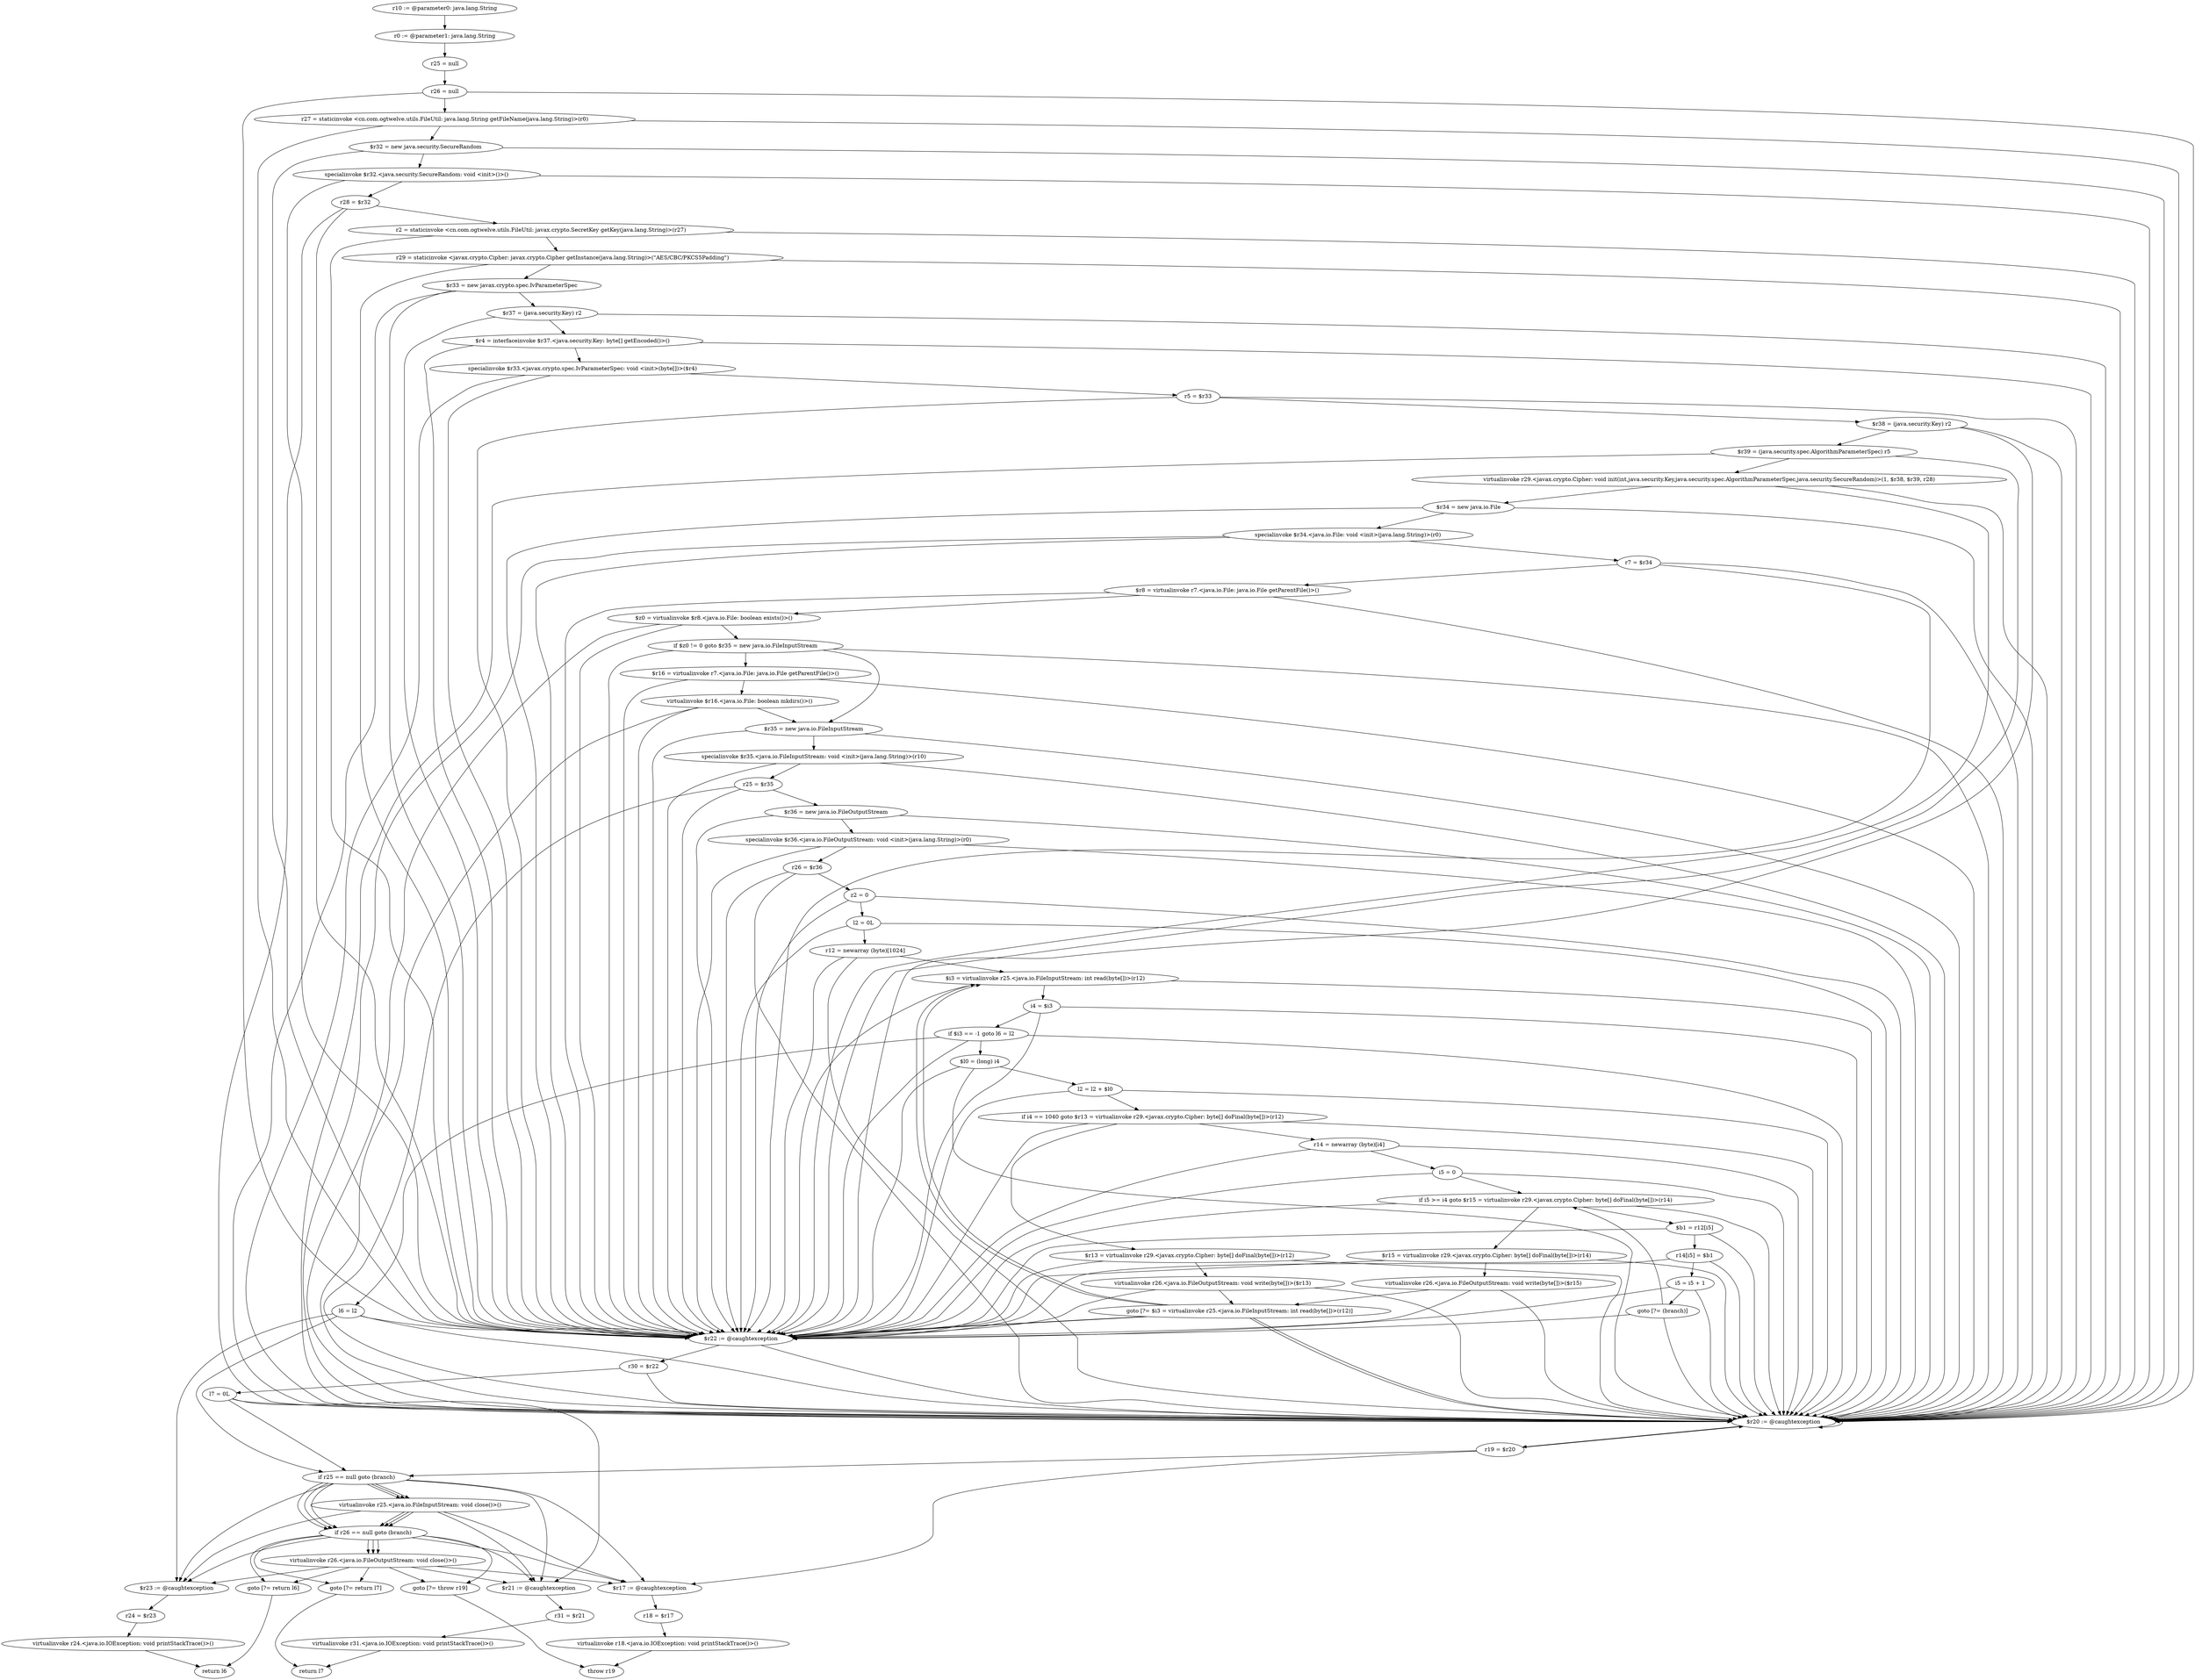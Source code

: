 digraph "unitGraph" {
    "r10 := @parameter0: java.lang.String"
    "r0 := @parameter1: java.lang.String"
    "r25 = null"
    "r26 = null"
    "r27 = staticinvoke <cn.com.ogtwelve.utils.FileUtil: java.lang.String getFileName(java.lang.String)>(r0)"
    "$r32 = new java.security.SecureRandom"
    "specialinvoke $r32.<java.security.SecureRandom: void <init>()>()"
    "r28 = $r32"
    "r2 = staticinvoke <cn.com.ogtwelve.utils.FileUtil: javax.crypto.SecretKey getKey(java.lang.String)>(r27)"
    "r29 = staticinvoke <javax.crypto.Cipher: javax.crypto.Cipher getInstance(java.lang.String)>(\"AES/CBC/PKCS5Padding\")"
    "$r33 = new javax.crypto.spec.IvParameterSpec"
    "$r37 = (java.security.Key) r2"
    "$r4 = interfaceinvoke $r37.<java.security.Key: byte[] getEncoded()>()"
    "specialinvoke $r33.<javax.crypto.spec.IvParameterSpec: void <init>(byte[])>($r4)"
    "r5 = $r33"
    "$r38 = (java.security.Key) r2"
    "$r39 = (java.security.spec.AlgorithmParameterSpec) r5"
    "virtualinvoke r29.<javax.crypto.Cipher: void init(int,java.security.Key,java.security.spec.AlgorithmParameterSpec,java.security.SecureRandom)>(1, $r38, $r39, r28)"
    "$r34 = new java.io.File"
    "specialinvoke $r34.<java.io.File: void <init>(java.lang.String)>(r0)"
    "r7 = $r34"
    "$r8 = virtualinvoke r7.<java.io.File: java.io.File getParentFile()>()"
    "$z0 = virtualinvoke $r8.<java.io.File: boolean exists()>()"
    "if $z0 != 0 goto $r35 = new java.io.FileInputStream"
    "$r16 = virtualinvoke r7.<java.io.File: java.io.File getParentFile()>()"
    "virtualinvoke $r16.<java.io.File: boolean mkdirs()>()"
    "$r35 = new java.io.FileInputStream"
    "specialinvoke $r35.<java.io.FileInputStream: void <init>(java.lang.String)>(r10)"
    "r25 = $r35"
    "$r36 = new java.io.FileOutputStream"
    "specialinvoke $r36.<java.io.FileOutputStream: void <init>(java.lang.String)>(r0)"
    "r26 = $r36"
    "z2 = 0"
    "l2 = 0L"
    "r12 = newarray (byte)[1024]"
    "$i3 = virtualinvoke r25.<java.io.FileInputStream: int read(byte[])>(r12)"
    "i4 = $i3"
    "if $i3 == -1 goto l6 = l2"
    "$l0 = (long) i4"
    "l2 = l2 + $l0"
    "if i4 == 1040 goto $r13 = virtualinvoke r29.<javax.crypto.Cipher: byte[] doFinal(byte[])>(r12)"
    "r14 = newarray (byte)[i4]"
    "i5 = 0"
    "if i5 >= i4 goto $r15 = virtualinvoke r29.<javax.crypto.Cipher: byte[] doFinal(byte[])>(r14)"
    "$b1 = r12[i5]"
    "r14[i5] = $b1"
    "i5 = i5 + 1"
    "goto [?= (branch)]"
    "$r15 = virtualinvoke r29.<javax.crypto.Cipher: byte[] doFinal(byte[])>(r14)"
    "virtualinvoke r26.<java.io.FileOutputStream: void write(byte[])>($r15)"
    "goto [?= $i3 = virtualinvoke r25.<java.io.FileInputStream: int read(byte[])>(r12)]"
    "$r13 = virtualinvoke r29.<javax.crypto.Cipher: byte[] doFinal(byte[])>(r12)"
    "virtualinvoke r26.<java.io.FileOutputStream: void write(byte[])>($r13)"
    "l6 = l2"
    "if r25 == null goto (branch)"
    "virtualinvoke r25.<java.io.FileInputStream: void close()>()"
    "if r26 == null goto (branch)"
    "virtualinvoke r26.<java.io.FileOutputStream: void close()>()"
    "goto [?= return l6]"
    "$r23 := @caughtexception"
    "r24 = $r23"
    "virtualinvoke r24.<java.io.IOException: void printStackTrace()>()"
    "return l6"
    "$r22 := @caughtexception"
    "r30 = $r22"
    "l7 = 0L"
    "goto [?= return l7]"
    "$r21 := @caughtexception"
    "r31 = $r21"
    "virtualinvoke r31.<java.io.IOException: void printStackTrace()>()"
    "return l7"
    "$r20 := @caughtexception"
    "r19 = $r20"
    "goto [?= throw r19]"
    "$r17 := @caughtexception"
    "r18 = $r17"
    "virtualinvoke r18.<java.io.IOException: void printStackTrace()>()"
    "throw r19"
    "r10 := @parameter0: java.lang.String"->"r0 := @parameter1: java.lang.String";
    "r0 := @parameter1: java.lang.String"->"r25 = null";
    "r25 = null"->"r26 = null";
    "r26 = null"->"$r22 := @caughtexception";
    "r26 = null"->"$r20 := @caughtexception";
    "r26 = null"->"r27 = staticinvoke <cn.com.ogtwelve.utils.FileUtil: java.lang.String getFileName(java.lang.String)>(r0)";
    "r27 = staticinvoke <cn.com.ogtwelve.utils.FileUtil: java.lang.String getFileName(java.lang.String)>(r0)"->"$r22 := @caughtexception";
    "r27 = staticinvoke <cn.com.ogtwelve.utils.FileUtil: java.lang.String getFileName(java.lang.String)>(r0)"->"$r20 := @caughtexception";
    "r27 = staticinvoke <cn.com.ogtwelve.utils.FileUtil: java.lang.String getFileName(java.lang.String)>(r0)"->"$r32 = new java.security.SecureRandom";
    "$r32 = new java.security.SecureRandom"->"$r22 := @caughtexception";
    "$r32 = new java.security.SecureRandom"->"$r20 := @caughtexception";
    "$r32 = new java.security.SecureRandom"->"specialinvoke $r32.<java.security.SecureRandom: void <init>()>()";
    "specialinvoke $r32.<java.security.SecureRandom: void <init>()>()"->"$r22 := @caughtexception";
    "specialinvoke $r32.<java.security.SecureRandom: void <init>()>()"->"$r20 := @caughtexception";
    "specialinvoke $r32.<java.security.SecureRandom: void <init>()>()"->"r28 = $r32";
    "r28 = $r32"->"$r22 := @caughtexception";
    "r28 = $r32"->"$r20 := @caughtexception";
    "r28 = $r32"->"r2 = staticinvoke <cn.com.ogtwelve.utils.FileUtil: javax.crypto.SecretKey getKey(java.lang.String)>(r27)";
    "r2 = staticinvoke <cn.com.ogtwelve.utils.FileUtil: javax.crypto.SecretKey getKey(java.lang.String)>(r27)"->"$r22 := @caughtexception";
    "r2 = staticinvoke <cn.com.ogtwelve.utils.FileUtil: javax.crypto.SecretKey getKey(java.lang.String)>(r27)"->"$r20 := @caughtexception";
    "r2 = staticinvoke <cn.com.ogtwelve.utils.FileUtil: javax.crypto.SecretKey getKey(java.lang.String)>(r27)"->"r29 = staticinvoke <javax.crypto.Cipher: javax.crypto.Cipher getInstance(java.lang.String)>(\"AES/CBC/PKCS5Padding\")";
    "r29 = staticinvoke <javax.crypto.Cipher: javax.crypto.Cipher getInstance(java.lang.String)>(\"AES/CBC/PKCS5Padding\")"->"$r22 := @caughtexception";
    "r29 = staticinvoke <javax.crypto.Cipher: javax.crypto.Cipher getInstance(java.lang.String)>(\"AES/CBC/PKCS5Padding\")"->"$r20 := @caughtexception";
    "r29 = staticinvoke <javax.crypto.Cipher: javax.crypto.Cipher getInstance(java.lang.String)>(\"AES/CBC/PKCS5Padding\")"->"$r33 = new javax.crypto.spec.IvParameterSpec";
    "$r33 = new javax.crypto.spec.IvParameterSpec"->"$r22 := @caughtexception";
    "$r33 = new javax.crypto.spec.IvParameterSpec"->"$r20 := @caughtexception";
    "$r33 = new javax.crypto.spec.IvParameterSpec"->"$r37 = (java.security.Key) r2";
    "$r37 = (java.security.Key) r2"->"$r22 := @caughtexception";
    "$r37 = (java.security.Key) r2"->"$r20 := @caughtexception";
    "$r37 = (java.security.Key) r2"->"$r4 = interfaceinvoke $r37.<java.security.Key: byte[] getEncoded()>()";
    "$r4 = interfaceinvoke $r37.<java.security.Key: byte[] getEncoded()>()"->"$r22 := @caughtexception";
    "$r4 = interfaceinvoke $r37.<java.security.Key: byte[] getEncoded()>()"->"$r20 := @caughtexception";
    "$r4 = interfaceinvoke $r37.<java.security.Key: byte[] getEncoded()>()"->"specialinvoke $r33.<javax.crypto.spec.IvParameterSpec: void <init>(byte[])>($r4)";
    "specialinvoke $r33.<javax.crypto.spec.IvParameterSpec: void <init>(byte[])>($r4)"->"$r22 := @caughtexception";
    "specialinvoke $r33.<javax.crypto.spec.IvParameterSpec: void <init>(byte[])>($r4)"->"$r20 := @caughtexception";
    "specialinvoke $r33.<javax.crypto.spec.IvParameterSpec: void <init>(byte[])>($r4)"->"r5 = $r33";
    "r5 = $r33"->"$r22 := @caughtexception";
    "r5 = $r33"->"$r20 := @caughtexception";
    "r5 = $r33"->"$r38 = (java.security.Key) r2";
    "$r38 = (java.security.Key) r2"->"$r22 := @caughtexception";
    "$r38 = (java.security.Key) r2"->"$r20 := @caughtexception";
    "$r38 = (java.security.Key) r2"->"$r39 = (java.security.spec.AlgorithmParameterSpec) r5";
    "$r39 = (java.security.spec.AlgorithmParameterSpec) r5"->"$r22 := @caughtexception";
    "$r39 = (java.security.spec.AlgorithmParameterSpec) r5"->"$r20 := @caughtexception";
    "$r39 = (java.security.spec.AlgorithmParameterSpec) r5"->"virtualinvoke r29.<javax.crypto.Cipher: void init(int,java.security.Key,java.security.spec.AlgorithmParameterSpec,java.security.SecureRandom)>(1, $r38, $r39, r28)";
    "virtualinvoke r29.<javax.crypto.Cipher: void init(int,java.security.Key,java.security.spec.AlgorithmParameterSpec,java.security.SecureRandom)>(1, $r38, $r39, r28)"->"$r22 := @caughtexception";
    "virtualinvoke r29.<javax.crypto.Cipher: void init(int,java.security.Key,java.security.spec.AlgorithmParameterSpec,java.security.SecureRandom)>(1, $r38, $r39, r28)"->"$r20 := @caughtexception";
    "virtualinvoke r29.<javax.crypto.Cipher: void init(int,java.security.Key,java.security.spec.AlgorithmParameterSpec,java.security.SecureRandom)>(1, $r38, $r39, r28)"->"$r34 = new java.io.File";
    "$r34 = new java.io.File"->"$r22 := @caughtexception";
    "$r34 = new java.io.File"->"$r20 := @caughtexception";
    "$r34 = new java.io.File"->"specialinvoke $r34.<java.io.File: void <init>(java.lang.String)>(r0)";
    "specialinvoke $r34.<java.io.File: void <init>(java.lang.String)>(r0)"->"$r22 := @caughtexception";
    "specialinvoke $r34.<java.io.File: void <init>(java.lang.String)>(r0)"->"$r20 := @caughtexception";
    "specialinvoke $r34.<java.io.File: void <init>(java.lang.String)>(r0)"->"r7 = $r34";
    "r7 = $r34"->"$r22 := @caughtexception";
    "r7 = $r34"->"$r20 := @caughtexception";
    "r7 = $r34"->"$r8 = virtualinvoke r7.<java.io.File: java.io.File getParentFile()>()";
    "$r8 = virtualinvoke r7.<java.io.File: java.io.File getParentFile()>()"->"$r22 := @caughtexception";
    "$r8 = virtualinvoke r7.<java.io.File: java.io.File getParentFile()>()"->"$r20 := @caughtexception";
    "$r8 = virtualinvoke r7.<java.io.File: java.io.File getParentFile()>()"->"$z0 = virtualinvoke $r8.<java.io.File: boolean exists()>()";
    "$z0 = virtualinvoke $r8.<java.io.File: boolean exists()>()"->"$r22 := @caughtexception";
    "$z0 = virtualinvoke $r8.<java.io.File: boolean exists()>()"->"$r20 := @caughtexception";
    "$z0 = virtualinvoke $r8.<java.io.File: boolean exists()>()"->"if $z0 != 0 goto $r35 = new java.io.FileInputStream";
    "if $z0 != 0 goto $r35 = new java.io.FileInputStream"->"$r16 = virtualinvoke r7.<java.io.File: java.io.File getParentFile()>()";
    "if $z0 != 0 goto $r35 = new java.io.FileInputStream"->"$r35 = new java.io.FileInputStream";
    "if $z0 != 0 goto $r35 = new java.io.FileInputStream"->"$r22 := @caughtexception";
    "if $z0 != 0 goto $r35 = new java.io.FileInputStream"->"$r20 := @caughtexception";
    "$r16 = virtualinvoke r7.<java.io.File: java.io.File getParentFile()>()"->"$r22 := @caughtexception";
    "$r16 = virtualinvoke r7.<java.io.File: java.io.File getParentFile()>()"->"$r20 := @caughtexception";
    "$r16 = virtualinvoke r7.<java.io.File: java.io.File getParentFile()>()"->"virtualinvoke $r16.<java.io.File: boolean mkdirs()>()";
    "virtualinvoke $r16.<java.io.File: boolean mkdirs()>()"->"$r22 := @caughtexception";
    "virtualinvoke $r16.<java.io.File: boolean mkdirs()>()"->"$r20 := @caughtexception";
    "virtualinvoke $r16.<java.io.File: boolean mkdirs()>()"->"$r35 = new java.io.FileInputStream";
    "$r35 = new java.io.FileInputStream"->"$r22 := @caughtexception";
    "$r35 = new java.io.FileInputStream"->"$r20 := @caughtexception";
    "$r35 = new java.io.FileInputStream"->"specialinvoke $r35.<java.io.FileInputStream: void <init>(java.lang.String)>(r10)";
    "specialinvoke $r35.<java.io.FileInputStream: void <init>(java.lang.String)>(r10)"->"$r22 := @caughtexception";
    "specialinvoke $r35.<java.io.FileInputStream: void <init>(java.lang.String)>(r10)"->"$r20 := @caughtexception";
    "specialinvoke $r35.<java.io.FileInputStream: void <init>(java.lang.String)>(r10)"->"r25 = $r35";
    "r25 = $r35"->"$r22 := @caughtexception";
    "r25 = $r35"->"$r20 := @caughtexception";
    "r25 = $r35"->"$r36 = new java.io.FileOutputStream";
    "$r36 = new java.io.FileOutputStream"->"$r22 := @caughtexception";
    "$r36 = new java.io.FileOutputStream"->"$r20 := @caughtexception";
    "$r36 = new java.io.FileOutputStream"->"specialinvoke $r36.<java.io.FileOutputStream: void <init>(java.lang.String)>(r0)";
    "specialinvoke $r36.<java.io.FileOutputStream: void <init>(java.lang.String)>(r0)"->"$r22 := @caughtexception";
    "specialinvoke $r36.<java.io.FileOutputStream: void <init>(java.lang.String)>(r0)"->"$r20 := @caughtexception";
    "specialinvoke $r36.<java.io.FileOutputStream: void <init>(java.lang.String)>(r0)"->"r26 = $r36";
    "r26 = $r36"->"$r22 := @caughtexception";
    "r26 = $r36"->"$r20 := @caughtexception";
    "r26 = $r36"->"z2 = 0";
    "z2 = 0"->"$r22 := @caughtexception";
    "z2 = 0"->"$r20 := @caughtexception";
    "z2 = 0"->"l2 = 0L";
    "l2 = 0L"->"$r22 := @caughtexception";
    "l2 = 0L"->"$r20 := @caughtexception";
    "l2 = 0L"->"r12 = newarray (byte)[1024]";
    "r12 = newarray (byte)[1024]"->"$r22 := @caughtexception";
    "r12 = newarray (byte)[1024]"->"$r20 := @caughtexception";
    "r12 = newarray (byte)[1024]"->"$i3 = virtualinvoke r25.<java.io.FileInputStream: int read(byte[])>(r12)";
    "$i3 = virtualinvoke r25.<java.io.FileInputStream: int read(byte[])>(r12)"->"$r22 := @caughtexception";
    "$i3 = virtualinvoke r25.<java.io.FileInputStream: int read(byte[])>(r12)"->"$r20 := @caughtexception";
    "$i3 = virtualinvoke r25.<java.io.FileInputStream: int read(byte[])>(r12)"->"i4 = $i3";
    "i4 = $i3"->"$r22 := @caughtexception";
    "i4 = $i3"->"$r20 := @caughtexception";
    "i4 = $i3"->"if $i3 == -1 goto l6 = l2";
    "if $i3 == -1 goto l6 = l2"->"$l0 = (long) i4";
    "if $i3 == -1 goto l6 = l2"->"l6 = l2";
    "if $i3 == -1 goto l6 = l2"->"$r22 := @caughtexception";
    "if $i3 == -1 goto l6 = l2"->"$r20 := @caughtexception";
    "$l0 = (long) i4"->"$r22 := @caughtexception";
    "$l0 = (long) i4"->"$r20 := @caughtexception";
    "$l0 = (long) i4"->"l2 = l2 + $l0";
    "l2 = l2 + $l0"->"$r22 := @caughtexception";
    "l2 = l2 + $l0"->"$r20 := @caughtexception";
    "l2 = l2 + $l0"->"if i4 == 1040 goto $r13 = virtualinvoke r29.<javax.crypto.Cipher: byte[] doFinal(byte[])>(r12)";
    "if i4 == 1040 goto $r13 = virtualinvoke r29.<javax.crypto.Cipher: byte[] doFinal(byte[])>(r12)"->"r14 = newarray (byte)[i4]";
    "if i4 == 1040 goto $r13 = virtualinvoke r29.<javax.crypto.Cipher: byte[] doFinal(byte[])>(r12)"->"$r13 = virtualinvoke r29.<javax.crypto.Cipher: byte[] doFinal(byte[])>(r12)";
    "if i4 == 1040 goto $r13 = virtualinvoke r29.<javax.crypto.Cipher: byte[] doFinal(byte[])>(r12)"->"$r22 := @caughtexception";
    "if i4 == 1040 goto $r13 = virtualinvoke r29.<javax.crypto.Cipher: byte[] doFinal(byte[])>(r12)"->"$r20 := @caughtexception";
    "r14 = newarray (byte)[i4]"->"$r22 := @caughtexception";
    "r14 = newarray (byte)[i4]"->"$r20 := @caughtexception";
    "r14 = newarray (byte)[i4]"->"i5 = 0";
    "i5 = 0"->"$r22 := @caughtexception";
    "i5 = 0"->"$r20 := @caughtexception";
    "i5 = 0"->"if i5 >= i4 goto $r15 = virtualinvoke r29.<javax.crypto.Cipher: byte[] doFinal(byte[])>(r14)";
    "if i5 >= i4 goto $r15 = virtualinvoke r29.<javax.crypto.Cipher: byte[] doFinal(byte[])>(r14)"->"$b1 = r12[i5]";
    "if i5 >= i4 goto $r15 = virtualinvoke r29.<javax.crypto.Cipher: byte[] doFinal(byte[])>(r14)"->"$r15 = virtualinvoke r29.<javax.crypto.Cipher: byte[] doFinal(byte[])>(r14)";
    "if i5 >= i4 goto $r15 = virtualinvoke r29.<javax.crypto.Cipher: byte[] doFinal(byte[])>(r14)"->"$r22 := @caughtexception";
    "if i5 >= i4 goto $r15 = virtualinvoke r29.<javax.crypto.Cipher: byte[] doFinal(byte[])>(r14)"->"$r20 := @caughtexception";
    "$b1 = r12[i5]"->"$r22 := @caughtexception";
    "$b1 = r12[i5]"->"$r20 := @caughtexception";
    "$b1 = r12[i5]"->"r14[i5] = $b1";
    "r14[i5] = $b1"->"$r22 := @caughtexception";
    "r14[i5] = $b1"->"$r20 := @caughtexception";
    "r14[i5] = $b1"->"i5 = i5 + 1";
    "i5 = i5 + 1"->"$r22 := @caughtexception";
    "i5 = i5 + 1"->"$r20 := @caughtexception";
    "i5 = i5 + 1"->"goto [?= (branch)]";
    "goto [?= (branch)]"->"$r22 := @caughtexception";
    "goto [?= (branch)]"->"$r20 := @caughtexception";
    "goto [?= (branch)]"->"if i5 >= i4 goto $r15 = virtualinvoke r29.<javax.crypto.Cipher: byte[] doFinal(byte[])>(r14)";
    "$r15 = virtualinvoke r29.<javax.crypto.Cipher: byte[] doFinal(byte[])>(r14)"->"$r22 := @caughtexception";
    "$r15 = virtualinvoke r29.<javax.crypto.Cipher: byte[] doFinal(byte[])>(r14)"->"$r20 := @caughtexception";
    "$r15 = virtualinvoke r29.<javax.crypto.Cipher: byte[] doFinal(byte[])>(r14)"->"virtualinvoke r26.<java.io.FileOutputStream: void write(byte[])>($r15)";
    "virtualinvoke r26.<java.io.FileOutputStream: void write(byte[])>($r15)"->"$r22 := @caughtexception";
    "virtualinvoke r26.<java.io.FileOutputStream: void write(byte[])>($r15)"->"$r20 := @caughtexception";
    "virtualinvoke r26.<java.io.FileOutputStream: void write(byte[])>($r15)"->"goto [?= $i3 = virtualinvoke r25.<java.io.FileInputStream: int read(byte[])>(r12)]";
    "goto [?= $i3 = virtualinvoke r25.<java.io.FileInputStream: int read(byte[])>(r12)]"->"$r22 := @caughtexception";
    "goto [?= $i3 = virtualinvoke r25.<java.io.FileInputStream: int read(byte[])>(r12)]"->"$r20 := @caughtexception";
    "goto [?= $i3 = virtualinvoke r25.<java.io.FileInputStream: int read(byte[])>(r12)]"->"$i3 = virtualinvoke r25.<java.io.FileInputStream: int read(byte[])>(r12)";
    "$r13 = virtualinvoke r29.<javax.crypto.Cipher: byte[] doFinal(byte[])>(r12)"->"$r22 := @caughtexception";
    "$r13 = virtualinvoke r29.<javax.crypto.Cipher: byte[] doFinal(byte[])>(r12)"->"$r20 := @caughtexception";
    "$r13 = virtualinvoke r29.<javax.crypto.Cipher: byte[] doFinal(byte[])>(r12)"->"virtualinvoke r26.<java.io.FileOutputStream: void write(byte[])>($r13)";
    "virtualinvoke r26.<java.io.FileOutputStream: void write(byte[])>($r13)"->"$r22 := @caughtexception";
    "virtualinvoke r26.<java.io.FileOutputStream: void write(byte[])>($r13)"->"$r20 := @caughtexception";
    "virtualinvoke r26.<java.io.FileOutputStream: void write(byte[])>($r13)"->"goto [?= $i3 = virtualinvoke r25.<java.io.FileInputStream: int read(byte[])>(r12)]";
    "goto [?= $i3 = virtualinvoke r25.<java.io.FileInputStream: int read(byte[])>(r12)]"->"$r22 := @caughtexception";
    "goto [?= $i3 = virtualinvoke r25.<java.io.FileInputStream: int read(byte[])>(r12)]"->"$r20 := @caughtexception";
    "goto [?= $i3 = virtualinvoke r25.<java.io.FileInputStream: int read(byte[])>(r12)]"->"$i3 = virtualinvoke r25.<java.io.FileInputStream: int read(byte[])>(r12)";
    "l6 = l2"->"$r23 := @caughtexception";
    "l6 = l2"->"$r22 := @caughtexception";
    "l6 = l2"->"$r20 := @caughtexception";
    "l6 = l2"->"if r25 == null goto (branch)";
    "if r25 == null goto (branch)"->"virtualinvoke r25.<java.io.FileInputStream: void close()>()";
    "if r25 == null goto (branch)"->"if r26 == null goto (branch)";
    "if r25 == null goto (branch)"->"$r23 := @caughtexception";
    "virtualinvoke r25.<java.io.FileInputStream: void close()>()"->"if r26 == null goto (branch)";
    "virtualinvoke r25.<java.io.FileInputStream: void close()>()"->"$r23 := @caughtexception";
    "if r26 == null goto (branch)"->"virtualinvoke r26.<java.io.FileOutputStream: void close()>()";
    "if r26 == null goto (branch)"->"goto [?= return l6]";
    "if r26 == null goto (branch)"->"$r23 := @caughtexception";
    "virtualinvoke r26.<java.io.FileOutputStream: void close()>()"->"goto [?= return l6]";
    "virtualinvoke r26.<java.io.FileOutputStream: void close()>()"->"$r23 := @caughtexception";
    "goto [?= return l6]"->"return l6";
    "$r23 := @caughtexception"->"r24 = $r23";
    "r24 = $r23"->"virtualinvoke r24.<java.io.IOException: void printStackTrace()>()";
    "virtualinvoke r24.<java.io.IOException: void printStackTrace()>()"->"return l6";
    "$r22 := @caughtexception"->"r30 = $r22";
    "$r22 := @caughtexception"->"$r20 := @caughtexception";
    "r30 = $r22"->"l7 = 0L";
    "r30 = $r22"->"$r20 := @caughtexception";
    "l7 = 0L"->"$r21 := @caughtexception";
    "l7 = 0L"->"$r20 := @caughtexception";
    "l7 = 0L"->"if r25 == null goto (branch)";
    "if r25 == null goto (branch)"->"virtualinvoke r25.<java.io.FileInputStream: void close()>()";
    "if r25 == null goto (branch)"->"if r26 == null goto (branch)";
    "if r25 == null goto (branch)"->"$r21 := @caughtexception";
    "virtualinvoke r25.<java.io.FileInputStream: void close()>()"->"if r26 == null goto (branch)";
    "virtualinvoke r25.<java.io.FileInputStream: void close()>()"->"$r21 := @caughtexception";
    "if r26 == null goto (branch)"->"virtualinvoke r26.<java.io.FileOutputStream: void close()>()";
    "if r26 == null goto (branch)"->"goto [?= return l7]";
    "if r26 == null goto (branch)"->"$r21 := @caughtexception";
    "virtualinvoke r26.<java.io.FileOutputStream: void close()>()"->"goto [?= return l7]";
    "virtualinvoke r26.<java.io.FileOutputStream: void close()>()"->"$r21 := @caughtexception";
    "goto [?= return l7]"->"return l7";
    "$r21 := @caughtexception"->"r31 = $r21";
    "r31 = $r21"->"virtualinvoke r31.<java.io.IOException: void printStackTrace()>()";
    "virtualinvoke r31.<java.io.IOException: void printStackTrace()>()"->"return l7";
    "$r20 := @caughtexception"->"r19 = $r20";
    "$r20 := @caughtexception"->"$r20 := @caughtexception";
    "r19 = $r20"->"$r17 := @caughtexception";
    "r19 = $r20"->"$r20 := @caughtexception";
    "r19 = $r20"->"if r25 == null goto (branch)";
    "if r25 == null goto (branch)"->"virtualinvoke r25.<java.io.FileInputStream: void close()>()";
    "if r25 == null goto (branch)"->"if r26 == null goto (branch)";
    "if r25 == null goto (branch)"->"$r17 := @caughtexception";
    "virtualinvoke r25.<java.io.FileInputStream: void close()>()"->"if r26 == null goto (branch)";
    "virtualinvoke r25.<java.io.FileInputStream: void close()>()"->"$r17 := @caughtexception";
    "if r26 == null goto (branch)"->"virtualinvoke r26.<java.io.FileOutputStream: void close()>()";
    "if r26 == null goto (branch)"->"goto [?= throw r19]";
    "if r26 == null goto (branch)"->"$r17 := @caughtexception";
    "virtualinvoke r26.<java.io.FileOutputStream: void close()>()"->"goto [?= throw r19]";
    "virtualinvoke r26.<java.io.FileOutputStream: void close()>()"->"$r17 := @caughtexception";
    "goto [?= throw r19]"->"throw r19";
    "$r17 := @caughtexception"->"r18 = $r17";
    "r18 = $r17"->"virtualinvoke r18.<java.io.IOException: void printStackTrace()>()";
    "virtualinvoke r18.<java.io.IOException: void printStackTrace()>()"->"throw r19";
}

